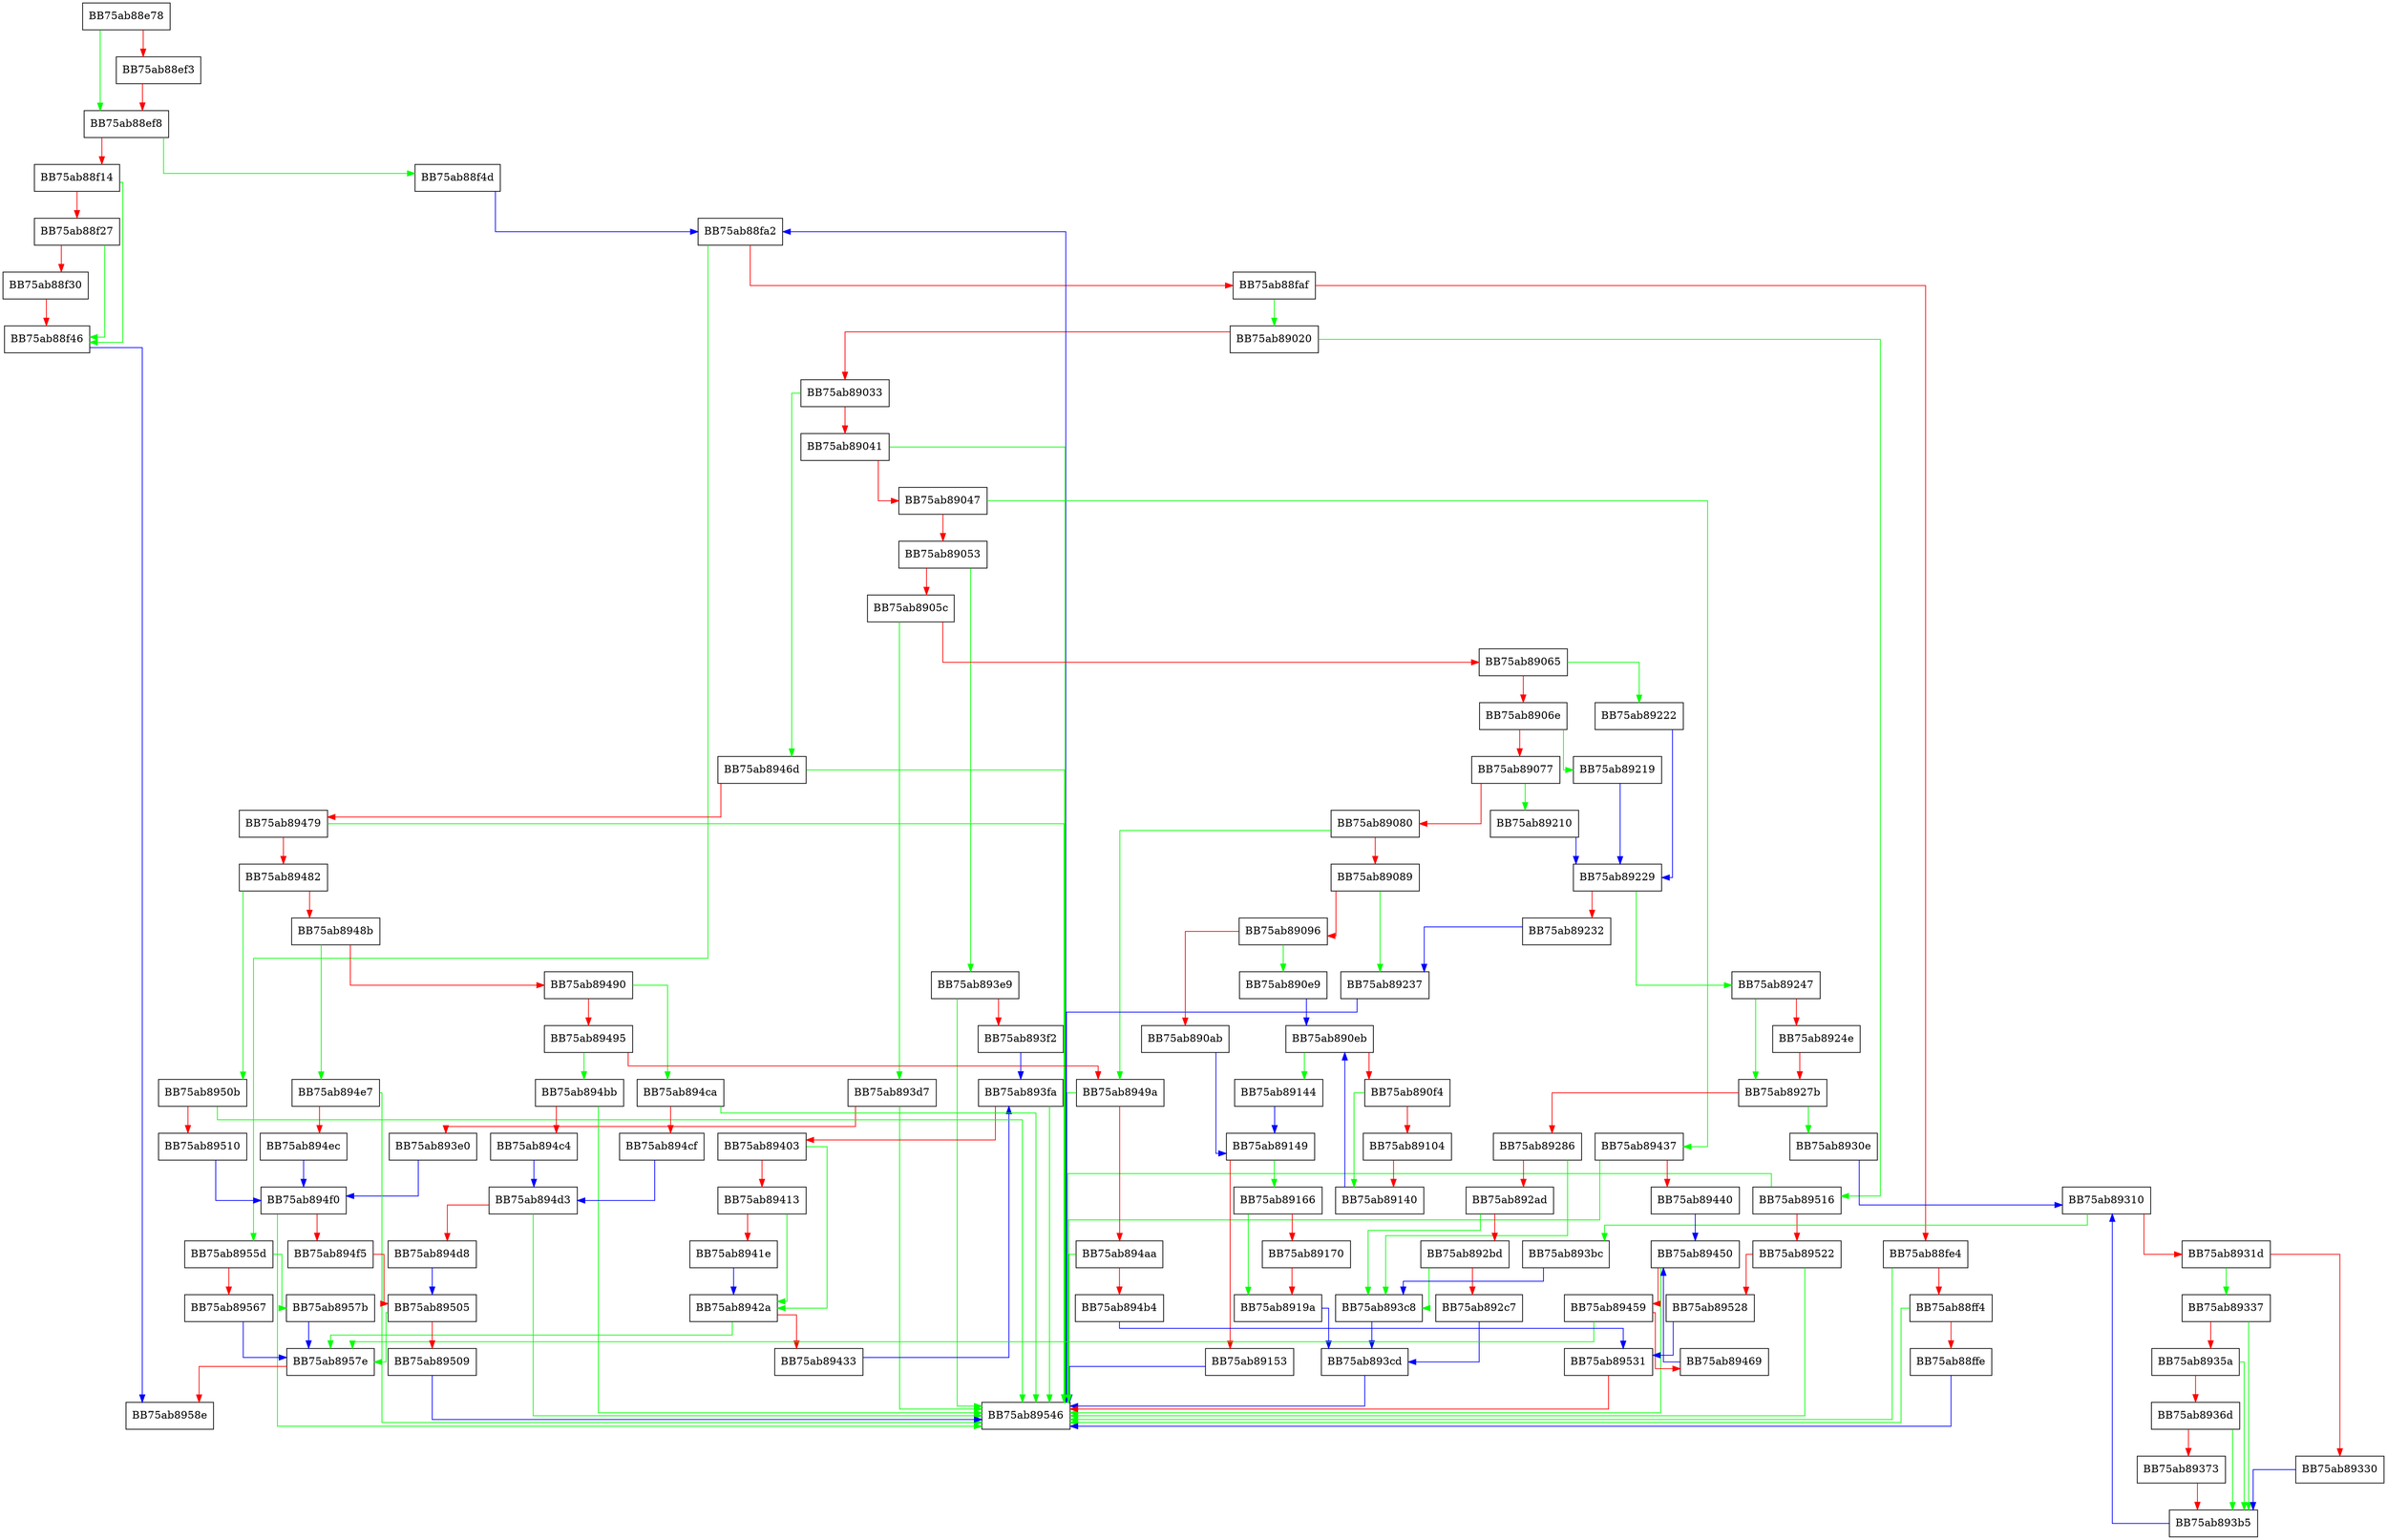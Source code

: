 digraph isAppmapRecMatch {
  node [shape="box"];
  graph [splines=ortho];
  BB75ab88e78 -> BB75ab88ef8 [color="green"];
  BB75ab88e78 -> BB75ab88ef3 [color="red"];
  BB75ab88ef3 -> BB75ab88ef8 [color="red"];
  BB75ab88ef8 -> BB75ab88f4d [color="green"];
  BB75ab88ef8 -> BB75ab88f14 [color="red"];
  BB75ab88f14 -> BB75ab88f46 [color="green"];
  BB75ab88f14 -> BB75ab88f27 [color="red"];
  BB75ab88f27 -> BB75ab88f46 [color="green"];
  BB75ab88f27 -> BB75ab88f30 [color="red"];
  BB75ab88f30 -> BB75ab88f46 [color="red"];
  BB75ab88f46 -> BB75ab8958e [color="blue"];
  BB75ab88f4d -> BB75ab88fa2 [color="blue"];
  BB75ab88fa2 -> BB75ab8955d [color="green"];
  BB75ab88fa2 -> BB75ab88faf [color="red"];
  BB75ab88faf -> BB75ab89020 [color="green"];
  BB75ab88faf -> BB75ab88fe4 [color="red"];
  BB75ab88fe4 -> BB75ab89546 [color="green"];
  BB75ab88fe4 -> BB75ab88ff4 [color="red"];
  BB75ab88ff4 -> BB75ab89546 [color="green"];
  BB75ab88ff4 -> BB75ab88ffe [color="red"];
  BB75ab88ffe -> BB75ab89546 [color="blue"];
  BB75ab89020 -> BB75ab89516 [color="green"];
  BB75ab89020 -> BB75ab89033 [color="red"];
  BB75ab89033 -> BB75ab8946d [color="green"];
  BB75ab89033 -> BB75ab89041 [color="red"];
  BB75ab89041 -> BB75ab89546 [color="green"];
  BB75ab89041 -> BB75ab89047 [color="red"];
  BB75ab89047 -> BB75ab89437 [color="green"];
  BB75ab89047 -> BB75ab89053 [color="red"];
  BB75ab89053 -> BB75ab893e9 [color="green"];
  BB75ab89053 -> BB75ab8905c [color="red"];
  BB75ab8905c -> BB75ab893d7 [color="green"];
  BB75ab8905c -> BB75ab89065 [color="red"];
  BB75ab89065 -> BB75ab89222 [color="green"];
  BB75ab89065 -> BB75ab8906e [color="red"];
  BB75ab8906e -> BB75ab89219 [color="green"];
  BB75ab8906e -> BB75ab89077 [color="red"];
  BB75ab89077 -> BB75ab89210 [color="green"];
  BB75ab89077 -> BB75ab89080 [color="red"];
  BB75ab89080 -> BB75ab8949a [color="green"];
  BB75ab89080 -> BB75ab89089 [color="red"];
  BB75ab89089 -> BB75ab89237 [color="green"];
  BB75ab89089 -> BB75ab89096 [color="red"];
  BB75ab89096 -> BB75ab890e9 [color="green"];
  BB75ab89096 -> BB75ab890ab [color="red"];
  BB75ab890ab -> BB75ab89149 [color="blue"];
  BB75ab890e9 -> BB75ab890eb [color="blue"];
  BB75ab890eb -> BB75ab89144 [color="green"];
  BB75ab890eb -> BB75ab890f4 [color="red"];
  BB75ab890f4 -> BB75ab89140 [color="green"];
  BB75ab890f4 -> BB75ab89104 [color="red"];
  BB75ab89104 -> BB75ab89140 [color="red"];
  BB75ab89140 -> BB75ab890eb [color="blue"];
  BB75ab89144 -> BB75ab89149 [color="blue"];
  BB75ab89149 -> BB75ab89166 [color="green"];
  BB75ab89149 -> BB75ab89153 [color="red"];
  BB75ab89153 -> BB75ab89546 [color="blue"];
  BB75ab89166 -> BB75ab8919a [color="green"];
  BB75ab89166 -> BB75ab89170 [color="red"];
  BB75ab89170 -> BB75ab8919a [color="red"];
  BB75ab8919a -> BB75ab893cd [color="blue"];
  BB75ab89210 -> BB75ab89229 [color="blue"];
  BB75ab89219 -> BB75ab89229 [color="blue"];
  BB75ab89222 -> BB75ab89229 [color="blue"];
  BB75ab89229 -> BB75ab89247 [color="green"];
  BB75ab89229 -> BB75ab89232 [color="red"];
  BB75ab89232 -> BB75ab89237 [color="blue"];
  BB75ab89237 -> BB75ab89546 [color="blue"];
  BB75ab89247 -> BB75ab8927b [color="green"];
  BB75ab89247 -> BB75ab8924e [color="red"];
  BB75ab8924e -> BB75ab8927b [color="red"];
  BB75ab8927b -> BB75ab8930e [color="green"];
  BB75ab8927b -> BB75ab89286 [color="red"];
  BB75ab89286 -> BB75ab893c8 [color="green"];
  BB75ab89286 -> BB75ab892ad [color="red"];
  BB75ab892ad -> BB75ab893c8 [color="green"];
  BB75ab892ad -> BB75ab892bd [color="red"];
  BB75ab892bd -> BB75ab893c8 [color="green"];
  BB75ab892bd -> BB75ab892c7 [color="red"];
  BB75ab892c7 -> BB75ab893cd [color="blue"];
  BB75ab8930e -> BB75ab89310 [color="blue"];
  BB75ab89310 -> BB75ab893bc [color="green"];
  BB75ab89310 -> BB75ab8931d [color="red"];
  BB75ab8931d -> BB75ab89337 [color="green"];
  BB75ab8931d -> BB75ab89330 [color="red"];
  BB75ab89330 -> BB75ab893b5 [color="blue"];
  BB75ab89337 -> BB75ab893b5 [color="green"];
  BB75ab89337 -> BB75ab8935a [color="red"];
  BB75ab8935a -> BB75ab893b5 [color="green"];
  BB75ab8935a -> BB75ab8936d [color="red"];
  BB75ab8936d -> BB75ab893b5 [color="green"];
  BB75ab8936d -> BB75ab89373 [color="red"];
  BB75ab89373 -> BB75ab893b5 [color="red"];
  BB75ab893b5 -> BB75ab89310 [color="blue"];
  BB75ab893bc -> BB75ab893c8 [color="blue"];
  BB75ab893c8 -> BB75ab893cd [color="blue"];
  BB75ab893cd -> BB75ab89546 [color="blue"];
  BB75ab893d7 -> BB75ab89546 [color="green"];
  BB75ab893d7 -> BB75ab893e0 [color="red"];
  BB75ab893e0 -> BB75ab894f0 [color="blue"];
  BB75ab893e9 -> BB75ab89546 [color="green"];
  BB75ab893e9 -> BB75ab893f2 [color="red"];
  BB75ab893f2 -> BB75ab893fa [color="blue"];
  BB75ab893fa -> BB75ab89546 [color="green"];
  BB75ab893fa -> BB75ab89403 [color="red"];
  BB75ab89403 -> BB75ab8942a [color="green"];
  BB75ab89403 -> BB75ab89413 [color="red"];
  BB75ab89413 -> BB75ab8942a [color="green"];
  BB75ab89413 -> BB75ab8941e [color="red"];
  BB75ab8941e -> BB75ab8942a [color="blue"];
  BB75ab8942a -> BB75ab8957e [color="green"];
  BB75ab8942a -> BB75ab89433 [color="red"];
  BB75ab89433 -> BB75ab893fa [color="blue"];
  BB75ab89437 -> BB75ab89546 [color="green"];
  BB75ab89437 -> BB75ab89440 [color="red"];
  BB75ab89440 -> BB75ab89450 [color="blue"];
  BB75ab89450 -> BB75ab89546 [color="green"];
  BB75ab89450 -> BB75ab89459 [color="red"];
  BB75ab89459 -> BB75ab8957e [color="green"];
  BB75ab89459 -> BB75ab89469 [color="red"];
  BB75ab89469 -> BB75ab89450 [color="blue"];
  BB75ab8946d -> BB75ab89546 [color="green"];
  BB75ab8946d -> BB75ab89479 [color="red"];
  BB75ab89479 -> BB75ab89546 [color="green"];
  BB75ab89479 -> BB75ab89482 [color="red"];
  BB75ab89482 -> BB75ab8950b [color="green"];
  BB75ab89482 -> BB75ab8948b [color="red"];
  BB75ab8948b -> BB75ab894e7 [color="green"];
  BB75ab8948b -> BB75ab89490 [color="red"];
  BB75ab89490 -> BB75ab894ca [color="green"];
  BB75ab89490 -> BB75ab89495 [color="red"];
  BB75ab89495 -> BB75ab894bb [color="green"];
  BB75ab89495 -> BB75ab8949a [color="red"];
  BB75ab8949a -> BB75ab89546 [color="green"];
  BB75ab8949a -> BB75ab894aa [color="red"];
  BB75ab894aa -> BB75ab89546 [color="green"];
  BB75ab894aa -> BB75ab894b4 [color="red"];
  BB75ab894b4 -> BB75ab89531 [color="blue"];
  BB75ab894bb -> BB75ab89546 [color="green"];
  BB75ab894bb -> BB75ab894c4 [color="red"];
  BB75ab894c4 -> BB75ab894d3 [color="blue"];
  BB75ab894ca -> BB75ab89546 [color="green"];
  BB75ab894ca -> BB75ab894cf [color="red"];
  BB75ab894cf -> BB75ab894d3 [color="blue"];
  BB75ab894d3 -> BB75ab89546 [color="green"];
  BB75ab894d3 -> BB75ab894d8 [color="red"];
  BB75ab894d8 -> BB75ab89505 [color="blue"];
  BB75ab894e7 -> BB75ab89546 [color="green"];
  BB75ab894e7 -> BB75ab894ec [color="red"];
  BB75ab894ec -> BB75ab894f0 [color="blue"];
  BB75ab894f0 -> BB75ab89546 [color="green"];
  BB75ab894f0 -> BB75ab894f5 [color="red"];
  BB75ab894f5 -> BB75ab89505 [color="red"];
  BB75ab89505 -> BB75ab8957e [color="green"];
  BB75ab89505 -> BB75ab89509 [color="red"];
  BB75ab89509 -> BB75ab89546 [color="blue"];
  BB75ab8950b -> BB75ab89546 [color="green"];
  BB75ab8950b -> BB75ab89510 [color="red"];
  BB75ab89510 -> BB75ab894f0 [color="blue"];
  BB75ab89516 -> BB75ab89546 [color="green"];
  BB75ab89516 -> BB75ab89522 [color="red"];
  BB75ab89522 -> BB75ab89546 [color="green"];
  BB75ab89522 -> BB75ab89528 [color="red"];
  BB75ab89528 -> BB75ab89531 [color="blue"];
  BB75ab89531 -> BB75ab89546 [color="red"];
  BB75ab89546 -> BB75ab88fa2 [color="blue"];
  BB75ab8955d -> BB75ab8957b [color="green"];
  BB75ab8955d -> BB75ab89567 [color="red"];
  BB75ab89567 -> BB75ab8957e [color="blue"];
  BB75ab8957b -> BB75ab8957e [color="blue"];
  BB75ab8957e -> BB75ab8958e [color="red"];
}